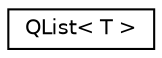 digraph "Graphical Class Hierarchy"
{
  edge [fontname="Helvetica",fontsize="10",labelfontname="Helvetica",labelfontsize="10"];
  node [fontname="Helvetica",fontsize="10",shape=record];
  rankdir="LR";
  Node1 [label="QList\< T \>",height=0.2,width=0.4,color="black", fillcolor="white", style="filled",URL="$class_q_list.html"];
}
